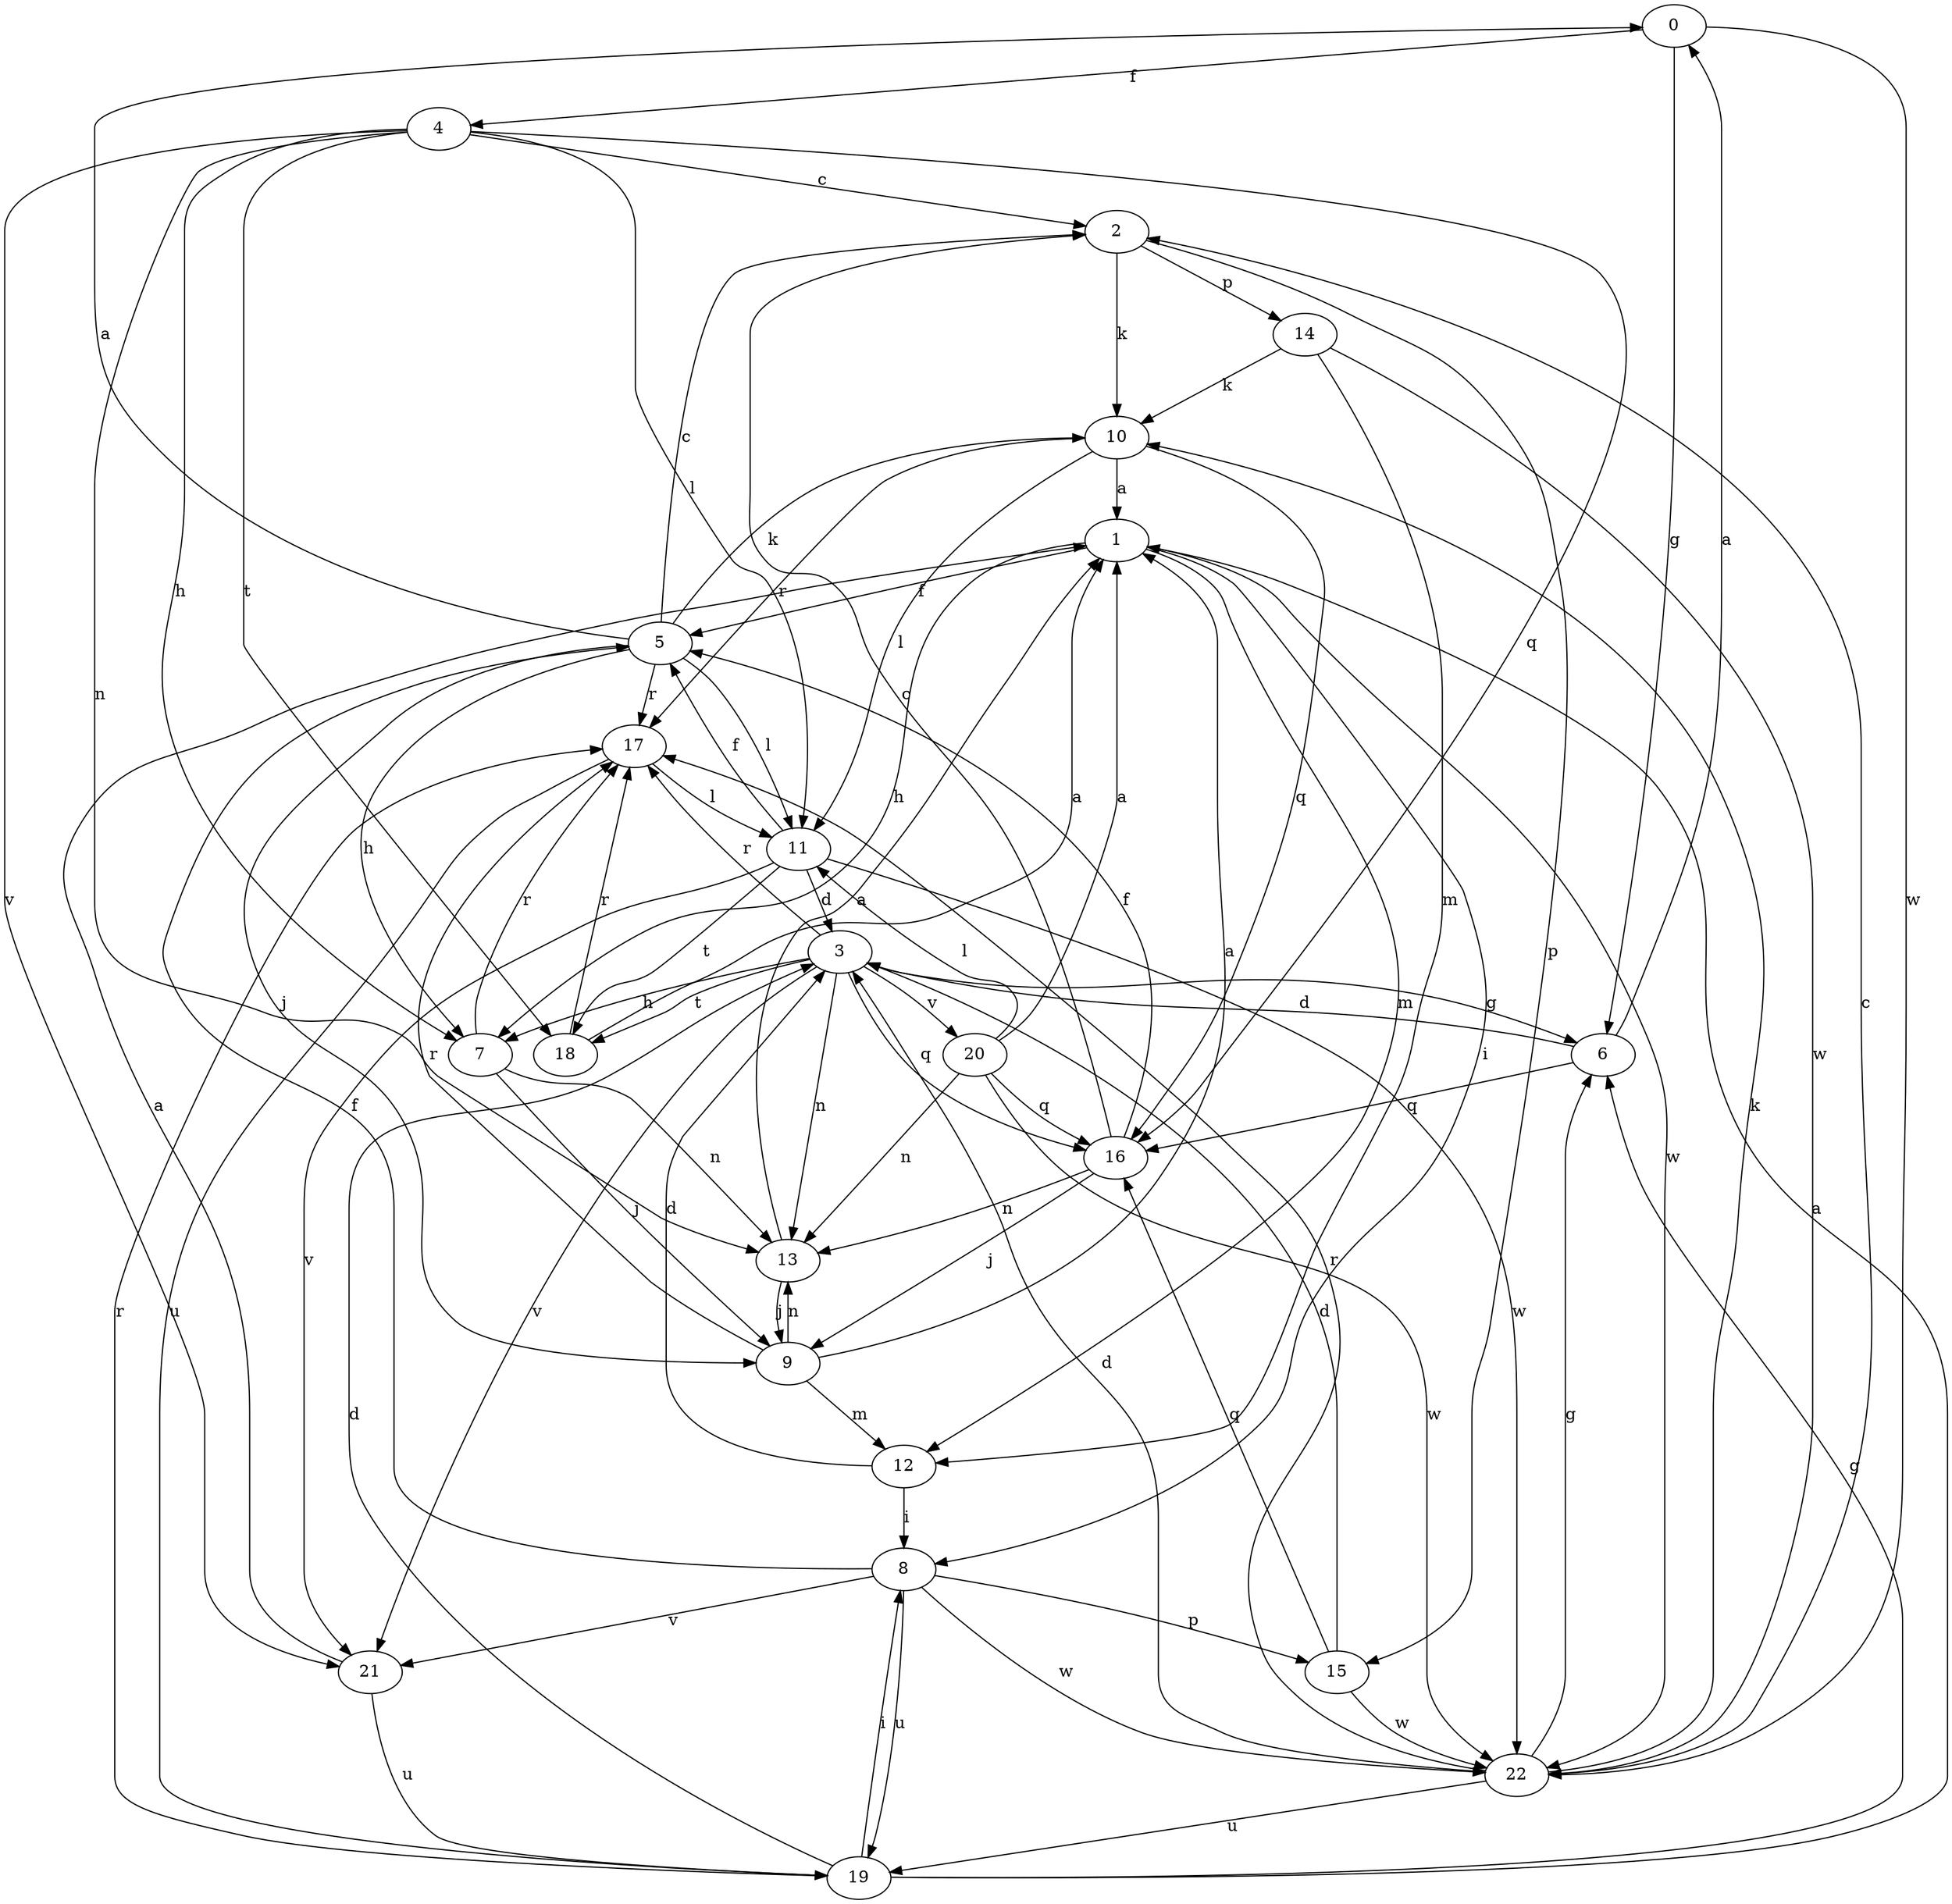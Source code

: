 strict digraph  {
0;
1;
2;
3;
4;
5;
6;
7;
8;
9;
10;
11;
12;
13;
14;
15;
16;
17;
18;
19;
20;
21;
22;
0 -> 4  [label=f];
0 -> 6  [label=g];
0 -> 22  [label=w];
1 -> 5  [label=f];
1 -> 7  [label=h];
1 -> 8  [label=i];
1 -> 12  [label=m];
1 -> 22  [label=w];
2 -> 10  [label=k];
2 -> 14  [label=p];
2 -> 15  [label=p];
3 -> 6  [label=g];
3 -> 7  [label=h];
3 -> 13  [label=n];
3 -> 16  [label=q];
3 -> 17  [label=r];
3 -> 18  [label=t];
3 -> 20  [label=v];
3 -> 21  [label=v];
4 -> 2  [label=c];
4 -> 7  [label=h];
4 -> 11  [label=l];
4 -> 13  [label=n];
4 -> 16  [label=q];
4 -> 18  [label=t];
4 -> 21  [label=v];
5 -> 0  [label=a];
5 -> 2  [label=c];
5 -> 7  [label=h];
5 -> 9  [label=j];
5 -> 10  [label=k];
5 -> 11  [label=l];
5 -> 17  [label=r];
6 -> 0  [label=a];
6 -> 3  [label=d];
6 -> 16  [label=q];
7 -> 9  [label=j];
7 -> 13  [label=n];
7 -> 17  [label=r];
8 -> 5  [label=f];
8 -> 15  [label=p];
8 -> 19  [label=u];
8 -> 21  [label=v];
8 -> 22  [label=w];
9 -> 1  [label=a];
9 -> 12  [label=m];
9 -> 13  [label=n];
9 -> 17  [label=r];
10 -> 1  [label=a];
10 -> 11  [label=l];
10 -> 16  [label=q];
10 -> 17  [label=r];
11 -> 3  [label=d];
11 -> 5  [label=f];
11 -> 18  [label=t];
11 -> 21  [label=v];
11 -> 22  [label=w];
12 -> 3  [label=d];
12 -> 8  [label=i];
13 -> 1  [label=a];
13 -> 9  [label=j];
14 -> 10  [label=k];
14 -> 12  [label=m];
14 -> 22  [label=w];
15 -> 3  [label=d];
15 -> 16  [label=q];
15 -> 22  [label=w];
16 -> 2  [label=c];
16 -> 5  [label=f];
16 -> 9  [label=j];
16 -> 13  [label=n];
17 -> 11  [label=l];
17 -> 19  [label=u];
18 -> 1  [label=a];
18 -> 17  [label=r];
19 -> 1  [label=a];
19 -> 3  [label=d];
19 -> 6  [label=g];
19 -> 8  [label=i];
19 -> 17  [label=r];
20 -> 1  [label=a];
20 -> 11  [label=l];
20 -> 13  [label=n];
20 -> 16  [label=q];
20 -> 22  [label=w];
21 -> 1  [label=a];
21 -> 19  [label=u];
22 -> 2  [label=c];
22 -> 3  [label=d];
22 -> 6  [label=g];
22 -> 10  [label=k];
22 -> 17  [label=r];
22 -> 19  [label=u];
}

